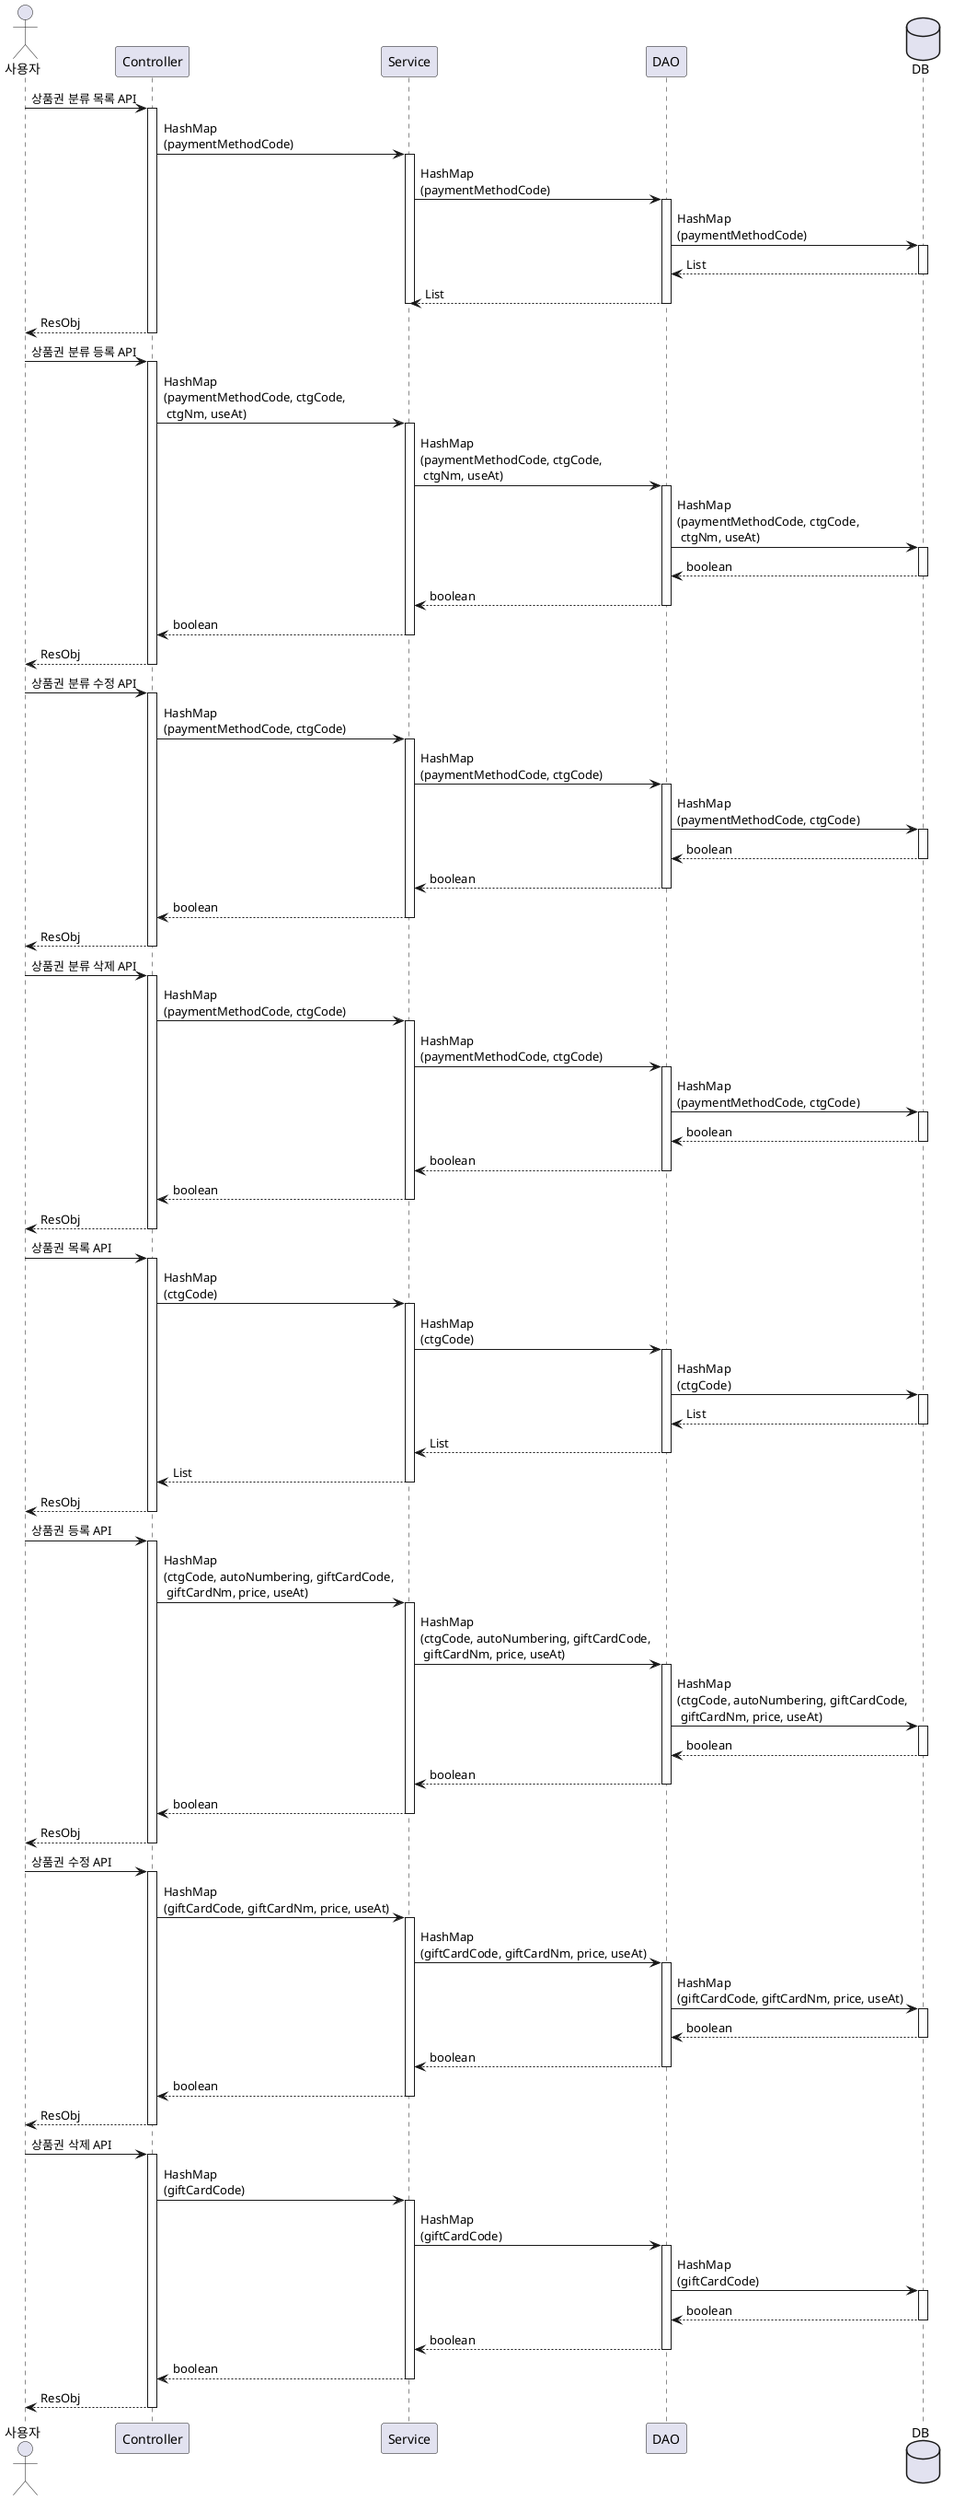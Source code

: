 @startuml Partner Card Reg Sequence

actor "사용자" as user
participant "Controller" as controller
participant "Service" as service
participant "DAO" as dao
database "DB" as db

' API1
user -> controller : 상품권 분류 목록 API
activate controller
controller -> service : HashMap\n(paymentMethodCode)
activate service
service -> dao: HashMap\n(paymentMethodCode)
activate dao
dao -> db: HashMap\n(paymentMethodCode)
activate db
dao <-- db: List
deactivate db
service <-- dao: List
deactivate dao
deactivate db
deactivate service
user <-- controller: ResObj
deactivate controller

' API2
user -> controller : 상품권 분류 등록 API
activate controller
controller -> service : HashMap\n(paymentMethodCode, ctgCode,\n ctgNm, useAt)
activate service
service -> dao: HashMap\n(paymentMethodCode, ctgCode,\n ctgNm, useAt)
activate dao
dao -> db: HashMap\n(paymentMethodCode, ctgCode,\n ctgNm, useAt)
activate db
dao <-- db: boolean
deactivate db
service <-- dao: boolean
deactivate dao
controller <-- service: boolean
deactivate service
user <-- controller: ResObj
deactivate controller

' API3
user -> controller : 상품권 분류 수정 API
activate controller
controller -> service : HashMap\n(paymentMethodCode, ctgCode)
activate service
service -> dao: HashMap\n(paymentMethodCode, ctgCode)
activate dao
dao -> db: HashMap\n(paymentMethodCode, ctgCode)
activate db
dao <-- db: boolean
deactivate db
service <-- dao: boolean
deactivate dao
controller <-- service: boolean
deactivate service
user <-- controller: ResObj
deactivate controller

' API4
user -> controller : 상품권 분류 삭제 API
activate controller
controller -> service : HashMap\n(paymentMethodCode, ctgCode)
activate service
service -> dao: HashMap\n(paymentMethodCode, ctgCode)
activate dao
dao -> db: HashMap\n(paymentMethodCode, ctgCode)
activate db
dao <-- db: boolean
deactivate db
service <-- dao: boolean
deactivate dao
controller <-- service: boolean
deactivate service
user <-- controller: ResObj
deactivate controller

' API5
user -> controller : 상품권 목록 API
activate controller
controller -> service : HashMap\n(ctgCode)
activate service
service -> dao: HashMap\n(ctgCode)
activate dao
dao -> db: HashMap\n(ctgCode)
activate db
dao <-- db: List
deactivate db
service <-- dao: List
deactivate dao
controller <-- service: List
deactivate service
user <-- controller: ResObj
deactivate controller

' API6
user -> controller : 상품권 등록 API
activate controller
controller -> service : HashMap\n(ctgCode, autoNumbering, giftCardCode,\n giftCardNm, price, useAt)
activate service
service -> dao: HashMap\n(ctgCode, autoNumbering, giftCardCode,\n giftCardNm, price, useAt)
activate dao
dao -> db: HashMap\n(ctgCode, autoNumbering, giftCardCode,\n giftCardNm, price, useAt)
activate db
dao <-- db: boolean
deactivate db
service <-- dao: boolean
deactivate dao
controller <-- service: boolean
deactivate service
user <-- controller: ResObj
deactivate controller

' API7
user -> controller : 상품권 수정 API
activate controller
controller -> service : HashMap\n(giftCardCode, giftCardNm, price, useAt)
activate service
service -> dao: HashMap\n(giftCardCode, giftCardNm, price, useAt)
activate dao
dao -> db: HashMap\n(giftCardCode, giftCardNm, price, useAt)
activate db
dao <-- db: boolean
deactivate db
service <-- dao: boolean
deactivate dao
controller <-- service: boolean
deactivate service
user <-- controller: ResObj
deactivate controller

' API8
user -> controller : 상품권 삭제 API
activate controller
controller -> service : HashMap\n(giftCardCode)
activate service
service -> dao: HashMap\n(giftCardCode)
activate dao
dao -> db: HashMap\n(giftCardCode)
activate db
dao <-- db: boolean
deactivate db
service <-- dao: boolean
deactivate dao
controller <-- service: boolean
deactivate service
user <-- controller: ResObj
deactivate controller
@enduml